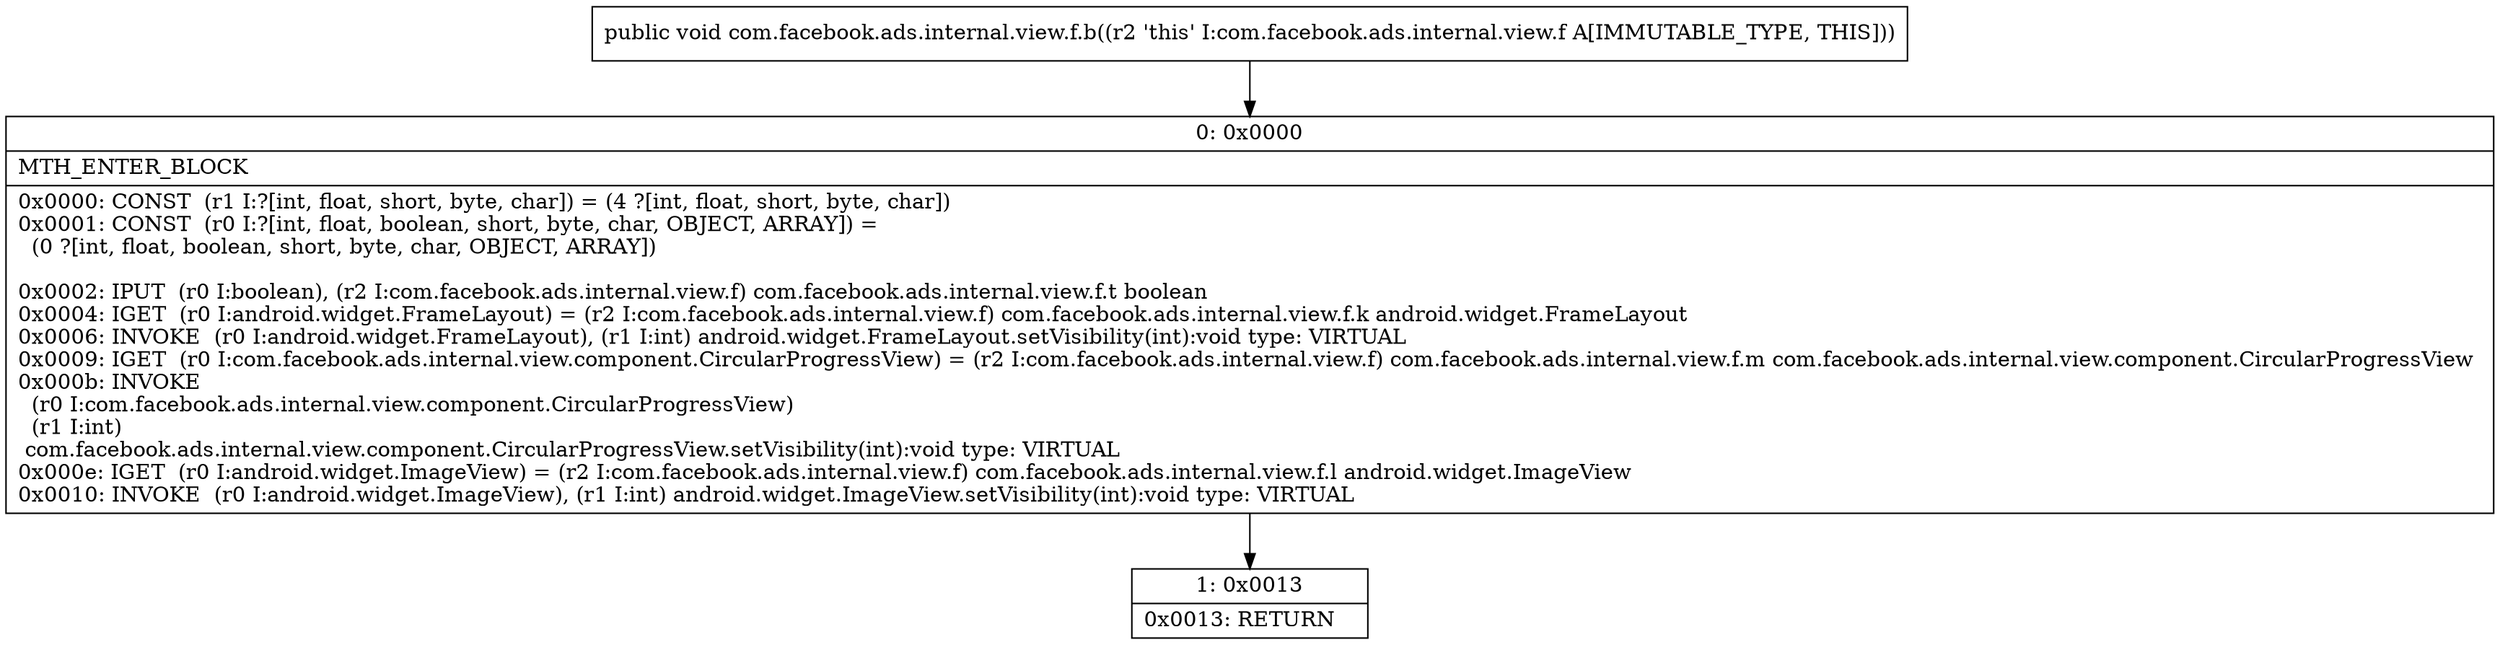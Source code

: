 digraph "CFG forcom.facebook.ads.internal.view.f.b()V" {
Node_0 [shape=record,label="{0\:\ 0x0000|MTH_ENTER_BLOCK\l|0x0000: CONST  (r1 I:?[int, float, short, byte, char]) = (4 ?[int, float, short, byte, char]) \l0x0001: CONST  (r0 I:?[int, float, boolean, short, byte, char, OBJECT, ARRAY]) = \l  (0 ?[int, float, boolean, short, byte, char, OBJECT, ARRAY])\l \l0x0002: IPUT  (r0 I:boolean), (r2 I:com.facebook.ads.internal.view.f) com.facebook.ads.internal.view.f.t boolean \l0x0004: IGET  (r0 I:android.widget.FrameLayout) = (r2 I:com.facebook.ads.internal.view.f) com.facebook.ads.internal.view.f.k android.widget.FrameLayout \l0x0006: INVOKE  (r0 I:android.widget.FrameLayout), (r1 I:int) android.widget.FrameLayout.setVisibility(int):void type: VIRTUAL \l0x0009: IGET  (r0 I:com.facebook.ads.internal.view.component.CircularProgressView) = (r2 I:com.facebook.ads.internal.view.f) com.facebook.ads.internal.view.f.m com.facebook.ads.internal.view.component.CircularProgressView \l0x000b: INVOKE  \l  (r0 I:com.facebook.ads.internal.view.component.CircularProgressView)\l  (r1 I:int)\l com.facebook.ads.internal.view.component.CircularProgressView.setVisibility(int):void type: VIRTUAL \l0x000e: IGET  (r0 I:android.widget.ImageView) = (r2 I:com.facebook.ads.internal.view.f) com.facebook.ads.internal.view.f.l android.widget.ImageView \l0x0010: INVOKE  (r0 I:android.widget.ImageView), (r1 I:int) android.widget.ImageView.setVisibility(int):void type: VIRTUAL \l}"];
Node_1 [shape=record,label="{1\:\ 0x0013|0x0013: RETURN   \l}"];
MethodNode[shape=record,label="{public void com.facebook.ads.internal.view.f.b((r2 'this' I:com.facebook.ads.internal.view.f A[IMMUTABLE_TYPE, THIS])) }"];
MethodNode -> Node_0;
Node_0 -> Node_1;
}

